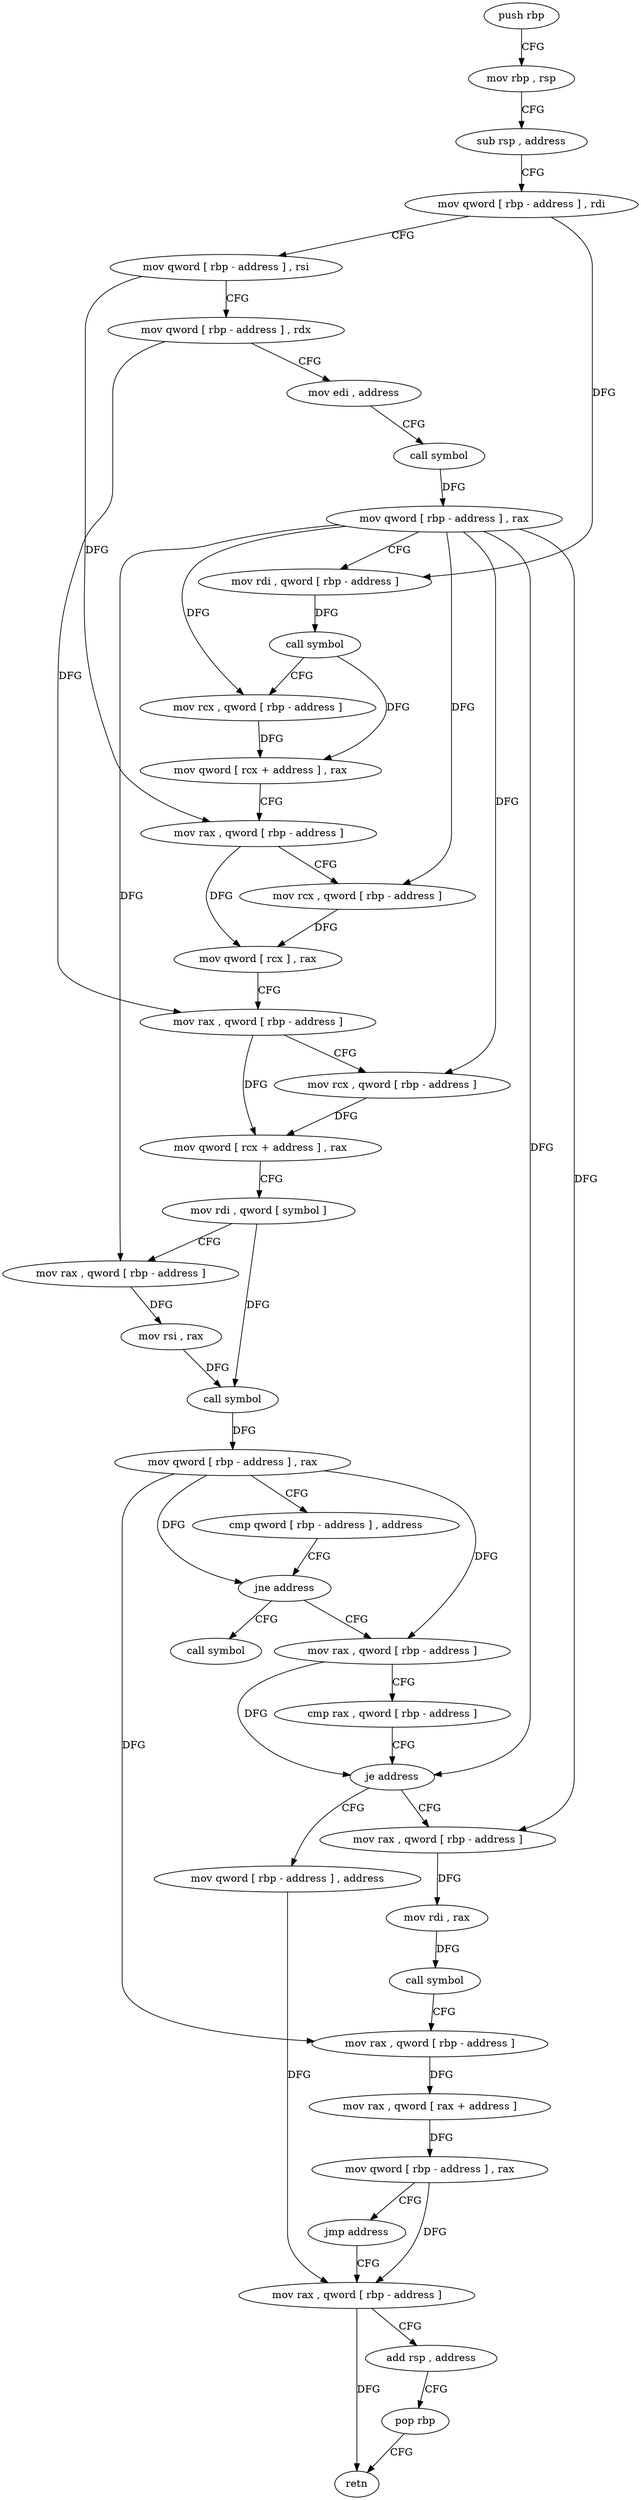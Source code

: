 digraph "func" {
"4244320" [label = "push rbp" ]
"4244321" [label = "mov rbp , rsp" ]
"4244324" [label = "sub rsp , address" ]
"4244328" [label = "mov qword [ rbp - address ] , rdi" ]
"4244332" [label = "mov qword [ rbp - address ] , rsi" ]
"4244336" [label = "mov qword [ rbp - address ] , rdx" ]
"4244340" [label = "mov edi , address" ]
"4244345" [label = "call symbol" ]
"4244350" [label = "mov qword [ rbp - address ] , rax" ]
"4244354" [label = "mov rdi , qword [ rbp - address ]" ]
"4244358" [label = "call symbol" ]
"4244363" [label = "mov rcx , qword [ rbp - address ]" ]
"4244367" [label = "mov qword [ rcx + address ] , rax" ]
"4244371" [label = "mov rax , qword [ rbp - address ]" ]
"4244375" [label = "mov rcx , qword [ rbp - address ]" ]
"4244379" [label = "mov qword [ rcx ] , rax" ]
"4244382" [label = "mov rax , qword [ rbp - address ]" ]
"4244386" [label = "mov rcx , qword [ rbp - address ]" ]
"4244390" [label = "mov qword [ rcx + address ] , rax" ]
"4244394" [label = "mov rdi , qword [ symbol ]" ]
"4244402" [label = "mov rax , qword [ rbp - address ]" ]
"4244406" [label = "mov rsi , rax" ]
"4244409" [label = "call symbol" ]
"4244414" [label = "mov qword [ rbp - address ] , rax" ]
"4244418" [label = "cmp qword [ rbp - address ] , address" ]
"4244423" [label = "jne address" ]
"4244434" [label = "mov rax , qword [ rbp - address ]" ]
"4244429" [label = "call symbol" ]
"4244438" [label = "cmp rax , qword [ rbp - address ]" ]
"4244442" [label = "je address" ]
"4244477" [label = "mov qword [ rbp - address ] , address" ]
"4244448" [label = "mov rax , qword [ rbp - address ]" ]
"4244485" [label = "mov rax , qword [ rbp - address ]" ]
"4244452" [label = "mov rdi , rax" ]
"4244455" [label = "call symbol" ]
"4244460" [label = "mov rax , qword [ rbp - address ]" ]
"4244464" [label = "mov rax , qword [ rax + address ]" ]
"4244468" [label = "mov qword [ rbp - address ] , rax" ]
"4244472" [label = "jmp address" ]
"4244489" [label = "add rsp , address" ]
"4244493" [label = "pop rbp" ]
"4244494" [label = "retn" ]
"4244320" -> "4244321" [ label = "CFG" ]
"4244321" -> "4244324" [ label = "CFG" ]
"4244324" -> "4244328" [ label = "CFG" ]
"4244328" -> "4244332" [ label = "CFG" ]
"4244328" -> "4244354" [ label = "DFG" ]
"4244332" -> "4244336" [ label = "CFG" ]
"4244332" -> "4244371" [ label = "DFG" ]
"4244336" -> "4244340" [ label = "CFG" ]
"4244336" -> "4244382" [ label = "DFG" ]
"4244340" -> "4244345" [ label = "CFG" ]
"4244345" -> "4244350" [ label = "DFG" ]
"4244350" -> "4244354" [ label = "CFG" ]
"4244350" -> "4244363" [ label = "DFG" ]
"4244350" -> "4244375" [ label = "DFG" ]
"4244350" -> "4244386" [ label = "DFG" ]
"4244350" -> "4244402" [ label = "DFG" ]
"4244350" -> "4244442" [ label = "DFG" ]
"4244350" -> "4244448" [ label = "DFG" ]
"4244354" -> "4244358" [ label = "DFG" ]
"4244358" -> "4244363" [ label = "CFG" ]
"4244358" -> "4244367" [ label = "DFG" ]
"4244363" -> "4244367" [ label = "DFG" ]
"4244367" -> "4244371" [ label = "CFG" ]
"4244371" -> "4244375" [ label = "CFG" ]
"4244371" -> "4244379" [ label = "DFG" ]
"4244375" -> "4244379" [ label = "DFG" ]
"4244379" -> "4244382" [ label = "CFG" ]
"4244382" -> "4244386" [ label = "CFG" ]
"4244382" -> "4244390" [ label = "DFG" ]
"4244386" -> "4244390" [ label = "DFG" ]
"4244390" -> "4244394" [ label = "CFG" ]
"4244394" -> "4244402" [ label = "CFG" ]
"4244394" -> "4244409" [ label = "DFG" ]
"4244402" -> "4244406" [ label = "DFG" ]
"4244406" -> "4244409" [ label = "DFG" ]
"4244409" -> "4244414" [ label = "DFG" ]
"4244414" -> "4244418" [ label = "CFG" ]
"4244414" -> "4244423" [ label = "DFG" ]
"4244414" -> "4244434" [ label = "DFG" ]
"4244414" -> "4244460" [ label = "DFG" ]
"4244418" -> "4244423" [ label = "CFG" ]
"4244423" -> "4244434" [ label = "CFG" ]
"4244423" -> "4244429" [ label = "CFG" ]
"4244434" -> "4244438" [ label = "CFG" ]
"4244434" -> "4244442" [ label = "DFG" ]
"4244438" -> "4244442" [ label = "CFG" ]
"4244442" -> "4244477" [ label = "CFG" ]
"4244442" -> "4244448" [ label = "CFG" ]
"4244477" -> "4244485" [ label = "DFG" ]
"4244448" -> "4244452" [ label = "DFG" ]
"4244485" -> "4244489" [ label = "CFG" ]
"4244485" -> "4244494" [ label = "DFG" ]
"4244452" -> "4244455" [ label = "DFG" ]
"4244455" -> "4244460" [ label = "CFG" ]
"4244460" -> "4244464" [ label = "DFG" ]
"4244464" -> "4244468" [ label = "DFG" ]
"4244468" -> "4244472" [ label = "CFG" ]
"4244468" -> "4244485" [ label = "DFG" ]
"4244472" -> "4244485" [ label = "CFG" ]
"4244489" -> "4244493" [ label = "CFG" ]
"4244493" -> "4244494" [ label = "CFG" ]
}
